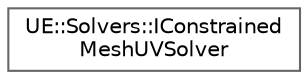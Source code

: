 digraph "Graphical Class Hierarchy"
{
 // INTERACTIVE_SVG=YES
 // LATEX_PDF_SIZE
  bgcolor="transparent";
  edge [fontname=Helvetica,fontsize=10,labelfontname=Helvetica,labelfontsize=10];
  node [fontname=Helvetica,fontsize=10,shape=box,height=0.2,width=0.4];
  rankdir="LR";
  Node0 [id="Node000000",label="UE::Solvers::IConstrained\lMeshUVSolver",height=0.2,width=0.4,color="grey40", fillcolor="white", style="filled",URL="$d9/deb/classUE_1_1Solvers_1_1IConstrainedMeshUVSolver.html",tooltip="Interface to a index-based UV solver for a 3D triangle mesh that supports weighted point constraints."];
}
